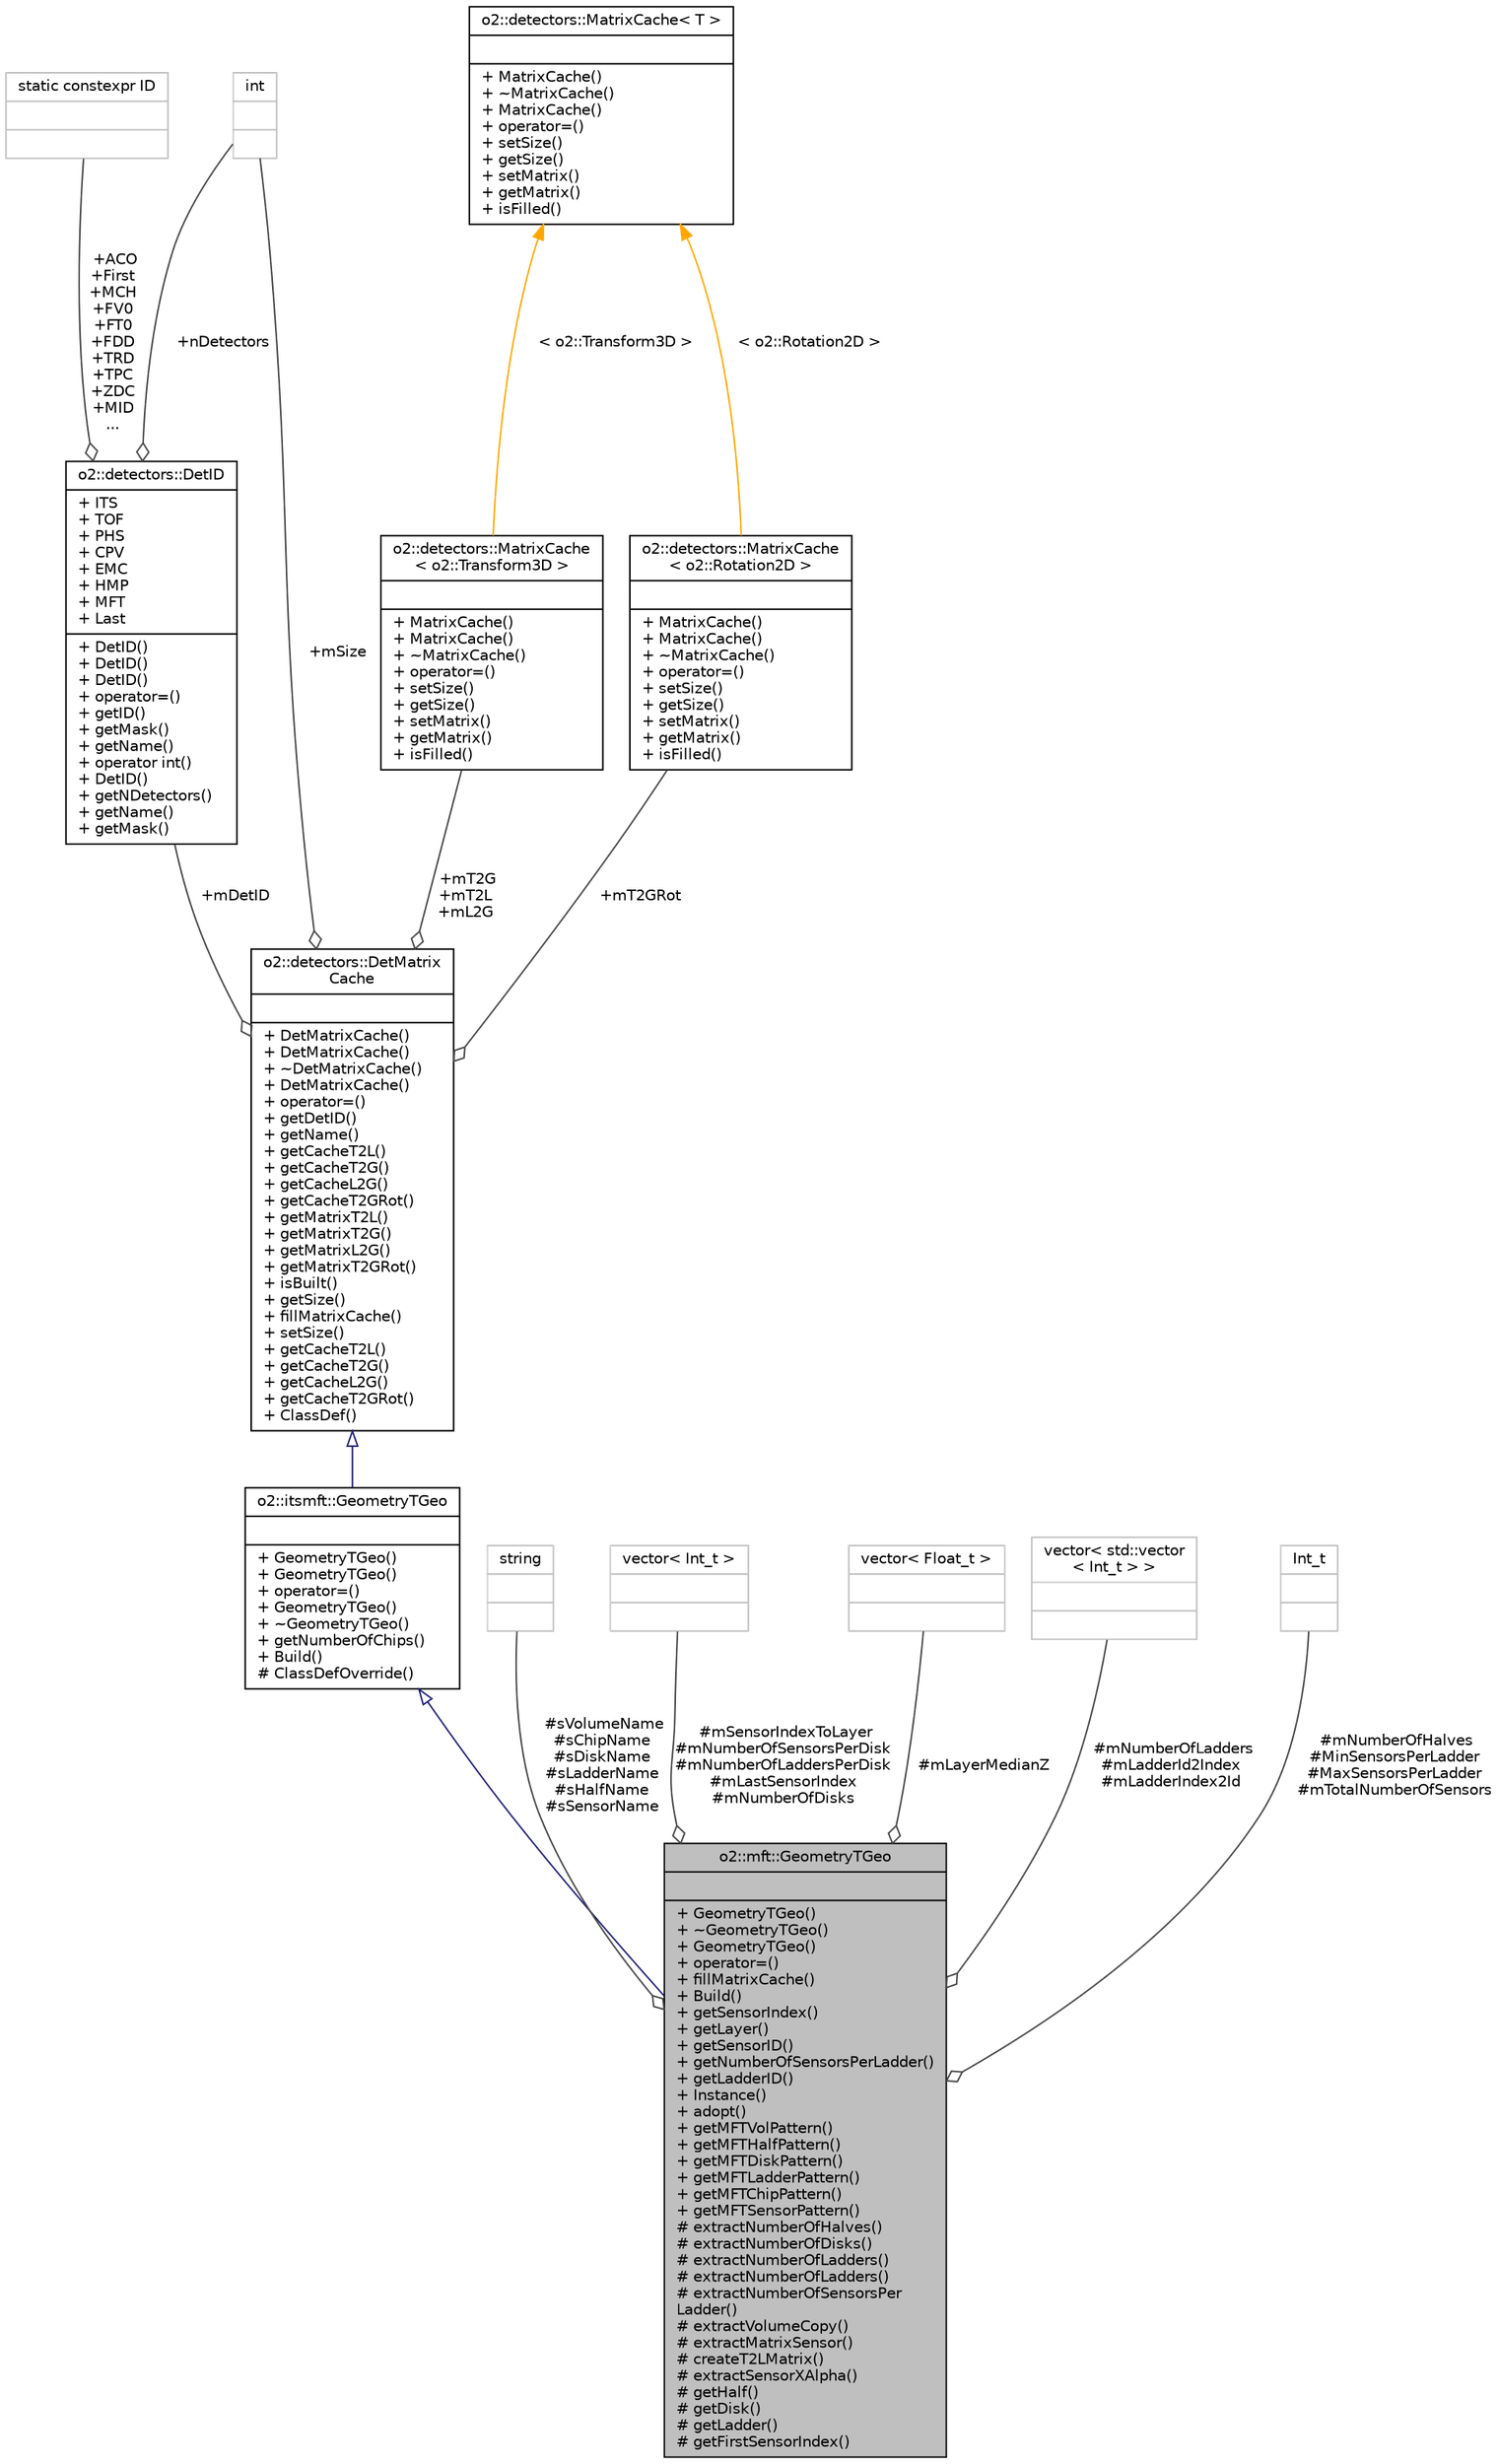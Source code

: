digraph "o2::mft::GeometryTGeo"
{
 // INTERACTIVE_SVG=YES
  bgcolor="transparent";
  edge [fontname="Helvetica",fontsize="10",labelfontname="Helvetica",labelfontsize="10"];
  node [fontname="Helvetica",fontsize="10",shape=record];
  Node1 [label="{o2::mft::GeometryTGeo\n||+ GeometryTGeo()\l+ ~GeometryTGeo()\l+ GeometryTGeo()\l+ operator=()\l+ fillMatrixCache()\l+ Build()\l+ getSensorIndex()\l+ getLayer()\l+ getSensorID()\l+ getNumberOfSensorsPerLadder()\l+ getLadderID()\l+ Instance()\l+ adopt()\l+ getMFTVolPattern()\l+ getMFTHalfPattern()\l+ getMFTDiskPattern()\l+ getMFTLadderPattern()\l+ getMFTChipPattern()\l+ getMFTSensorPattern()\l# extractNumberOfHalves()\l# extractNumberOfDisks()\l# extractNumberOfLadders()\l# extractNumberOfLadders()\l# extractNumberOfSensorsPer\lLadder()\l# extractVolumeCopy()\l# extractMatrixSensor()\l# createT2LMatrix()\l# extractSensorXAlpha()\l# getHalf()\l# getDisk()\l# getLadder()\l# getFirstSensorIndex()\l}",height=0.2,width=0.4,color="black", fillcolor="grey75", style="filled", fontcolor="black"];
  Node2 -> Node1 [dir="back",color="midnightblue",fontsize="10",style="solid",arrowtail="onormal",fontname="Helvetica"];
  Node2 [label="{o2::itsmft::GeometryTGeo\n||+ GeometryTGeo()\l+ GeometryTGeo()\l+ operator=()\l+ GeometryTGeo()\l+ ~GeometryTGeo()\l+ getNumberOfChips()\l+ Build()\l# ClassDefOverride()\l}",height=0.2,width=0.4,color="black",URL="$d9/d02/classo2_1_1itsmft_1_1GeometryTGeo.html"];
  Node3 -> Node2 [dir="back",color="midnightblue",fontsize="10",style="solid",arrowtail="onormal",fontname="Helvetica"];
  Node3 [label="{o2::detectors::DetMatrix\lCache\n||+ DetMatrixCache()\l+ DetMatrixCache()\l+ ~DetMatrixCache()\l+ DetMatrixCache()\l+ operator=()\l+ getDetID()\l+ getName()\l+ getCacheT2L()\l+ getCacheT2G()\l+ getCacheL2G()\l+ getCacheT2GRot()\l+ getMatrixT2L()\l+ getMatrixT2G()\l+ getMatrixL2G()\l+ getMatrixT2GRot()\l+ isBuilt()\l+ getSize()\l+ fillMatrixCache()\l+ setSize()\l+ getCacheT2L()\l+ getCacheT2G()\l+ getCacheL2G()\l+ getCacheT2GRot()\l+ ClassDef()\l}",height=0.2,width=0.4,color="black",URL="$df/d06/classo2_1_1detectors_1_1DetMatrixCache.html"];
  Node4 -> Node3 [color="grey25",fontsize="10",style="solid",label=" +mDetID" ,arrowhead="odiamond",fontname="Helvetica"];
  Node4 [label="{o2::detectors::DetID\n|+ ITS\l+ TOF\l+ PHS\l+ CPV\l+ EMC\l+ HMP\l+ MFT\l+ Last\l|+ DetID()\l+ DetID()\l+ DetID()\l+ operator=()\l+ getID()\l+ getMask()\l+ getName()\l+ operator int()\l+ DetID()\l+ getNDetectors()\l+ getName()\l+ getMask()\l}",height=0.2,width=0.4,color="black",URL="$d6/dd5/classo2_1_1detectors_1_1DetID.html",tooltip="Static class with identifiers, bitmasks and names for ALICE detectors. "];
  Node5 -> Node4 [color="grey25",fontsize="10",style="solid",label=" +ACO\n+First\n+MCH\n+FV0\n+FT0\n+FDD\n+TRD\n+TPC\n+ZDC\n+MID\n..." ,arrowhead="odiamond",fontname="Helvetica"];
  Node5 [label="{static constexpr ID\n||}",height=0.2,width=0.4,color="grey75"];
  Node6 -> Node4 [color="grey25",fontsize="10",style="solid",label=" +nDetectors" ,arrowhead="odiamond",fontname="Helvetica"];
  Node6 [label="{int\n||}",height=0.2,width=0.4,color="grey75"];
  Node7 -> Node3 [color="grey25",fontsize="10",style="solid",label=" +mT2G\n+mT2L\n+mL2G" ,arrowhead="odiamond",fontname="Helvetica"];
  Node7 [label="{o2::detectors::MatrixCache\l\< o2::Transform3D \>\n||+ MatrixCache()\l+ MatrixCache()\l+ ~MatrixCache()\l+ operator=()\l+ setSize()\l+ getSize()\l+ setMatrix()\l+ getMatrix()\l+ isFilled()\l}",height=0.2,width=0.4,color="black",URL="$d4/daa/classo2_1_1detectors_1_1MatrixCache.html"];
  Node8 -> Node7 [dir="back",color="orange",fontsize="10",style="solid",label=" \< o2::Transform3D \>" ,fontname="Helvetica"];
  Node8 [label="{o2::detectors::MatrixCache\< T \>\n||+ MatrixCache()\l+ ~MatrixCache()\l+ MatrixCache()\l+ operator=()\l+ setSize()\l+ getSize()\l+ setMatrix()\l+ getMatrix()\l+ isFilled()\l}",height=0.2,width=0.4,color="black",URL="$d4/daa/classo2_1_1detectors_1_1MatrixCache.html",tooltip="MatrixCache is a vector of cached transform matrices (per sensor) for specific Transformation type..."];
  Node6 -> Node3 [color="grey25",fontsize="10",style="solid",label=" +mSize" ,arrowhead="odiamond",fontname="Helvetica"];
  Node9 -> Node3 [color="grey25",fontsize="10",style="solid",label=" +mT2GRot" ,arrowhead="odiamond",fontname="Helvetica"];
  Node9 [label="{o2::detectors::MatrixCache\l\< o2::Rotation2D \>\n||+ MatrixCache()\l+ MatrixCache()\l+ ~MatrixCache()\l+ operator=()\l+ setSize()\l+ getSize()\l+ setMatrix()\l+ getMatrix()\l+ isFilled()\l}",height=0.2,width=0.4,color="black",URL="$d4/daa/classo2_1_1detectors_1_1MatrixCache.html"];
  Node8 -> Node9 [dir="back",color="orange",fontsize="10",style="solid",label=" \< o2::Rotation2D \>" ,fontname="Helvetica"];
  Node10 -> Node1 [color="grey25",fontsize="10",style="solid",label=" #sVolumeName\n#sChipName\n#sDiskName\n#sLadderName\n#sHalfName\n#sSensorName" ,arrowhead="odiamond",fontname="Helvetica"];
  Node10 [label="{string\n||}",height=0.2,width=0.4,color="grey75"];
  Node11 -> Node1 [color="grey25",fontsize="10",style="solid",label=" #mSensorIndexToLayer\n#mNumberOfSensorsPerDisk\n#mNumberOfLaddersPerDisk\n#mLastSensorIndex\n#mNumberOfDisks" ,arrowhead="odiamond",fontname="Helvetica"];
  Node11 [label="{vector\< Int_t \>\n||}",height=0.2,width=0.4,color="grey75"];
  Node12 -> Node1 [color="grey25",fontsize="10",style="solid",label=" #mLayerMedianZ" ,arrowhead="odiamond",fontname="Helvetica"];
  Node12 [label="{vector\< Float_t \>\n||}",height=0.2,width=0.4,color="grey75"];
  Node13 -> Node1 [color="grey25",fontsize="10",style="solid",label=" #mNumberOfLadders\n#mLadderId2Index\n#mLadderIndex2Id" ,arrowhead="odiamond",fontname="Helvetica"];
  Node13 [label="{vector\< std::vector\l\< Int_t \> \>\n||}",height=0.2,width=0.4,color="grey75"];
  Node14 -> Node1 [color="grey25",fontsize="10",style="solid",label=" #mNumberOfHalves\n#MinSensorsPerLadder\n#MaxSensorsPerLadder\n#mTotalNumberOfSensors" ,arrowhead="odiamond",fontname="Helvetica"];
  Node14 [label="{Int_t\n||}",height=0.2,width=0.4,color="grey75"];
}
